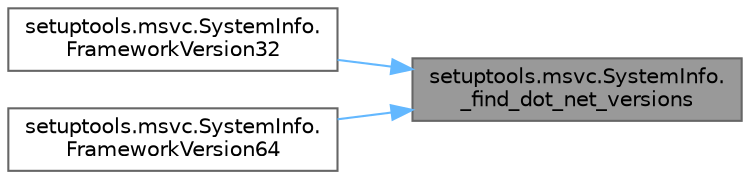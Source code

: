 digraph "setuptools.msvc.SystemInfo._find_dot_net_versions"
{
 // LATEX_PDF_SIZE
  bgcolor="transparent";
  edge [fontname=Helvetica,fontsize=10,labelfontname=Helvetica,labelfontsize=10];
  node [fontname=Helvetica,fontsize=10,shape=box,height=0.2,width=0.4];
  rankdir="RL";
  Node1 [id="Node000001",label="setuptools.msvc.SystemInfo.\l_find_dot_net_versions",height=0.2,width=0.4,color="gray40", fillcolor="grey60", style="filled", fontcolor="black",tooltip=" "];
  Node1 -> Node2 [id="edge1_Node000001_Node000002",dir="back",color="steelblue1",style="solid",tooltip=" "];
  Node2 [id="Node000002",label="setuptools.msvc.SystemInfo.\lFrameworkVersion32",height=0.2,width=0.4,color="grey40", fillcolor="white", style="filled",URL="$classsetuptools_1_1msvc_1_1_system_info.html#a639d31d7809415106b1ce438a8467e84",tooltip=" "];
  Node1 -> Node3 [id="edge2_Node000001_Node000003",dir="back",color="steelblue1",style="solid",tooltip=" "];
  Node3 [id="Node000003",label="setuptools.msvc.SystemInfo.\lFrameworkVersion64",height=0.2,width=0.4,color="grey40", fillcolor="white", style="filled",URL="$classsetuptools_1_1msvc_1_1_system_info.html#a2677313cd11fedffa20e0f8b3f7c2d63",tooltip=" "];
}
